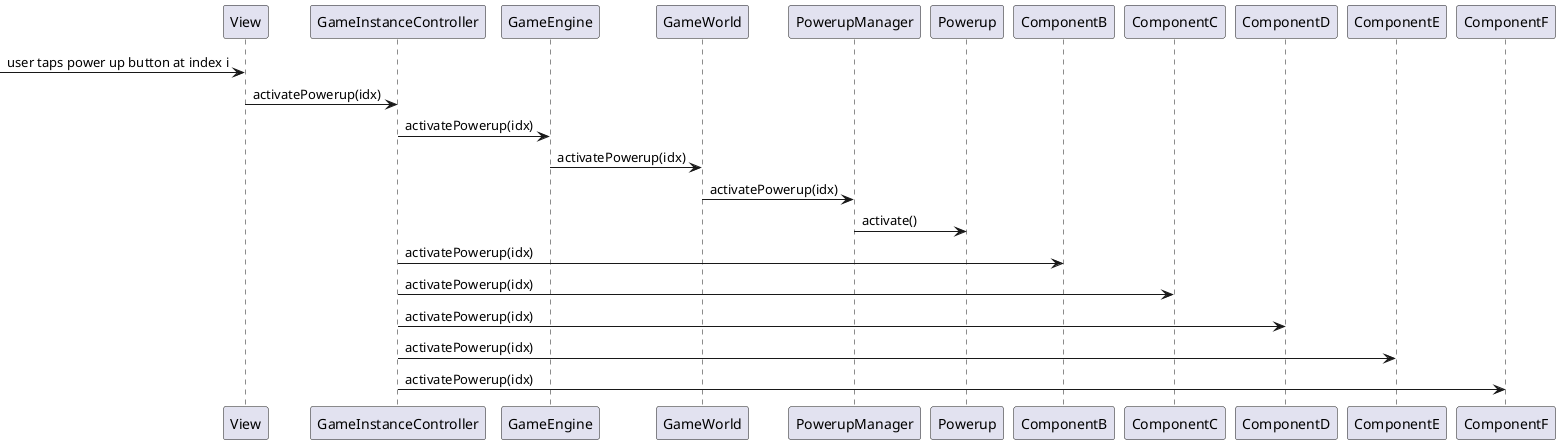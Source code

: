 @startuml
-> View: user taps power up button at index i
View -> GameInstanceController: activatePowerup(idx)
GameInstanceController -> GameEngine: activatePowerup(idx)
GameEngine -> GameWorld: activatePowerup(idx)
GameWorld -> PowerupManager: activatePowerup(idx)
PowerupManager -> Powerup: activate()
GameInstanceController -> ComponentB: activatePowerup(idx)
GameInstanceController -> ComponentC: activatePowerup(idx)
GameInstanceController -> ComponentD: activatePowerup(idx)
GameInstanceController -> ComponentE: activatePowerup(idx)
GameInstanceController -> ComponentF: activatePowerup(idx)
@enduml